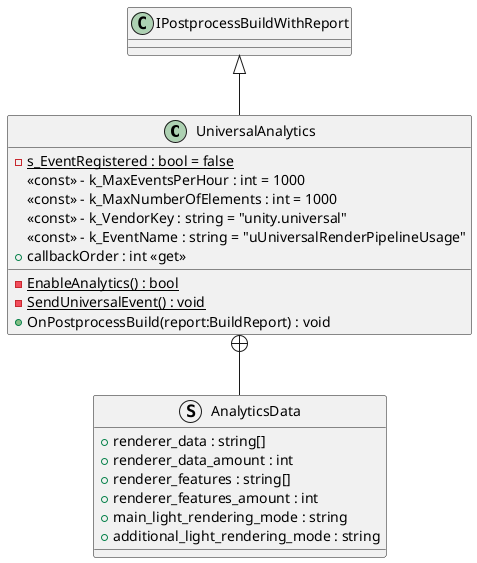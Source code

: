 @startuml
class UniversalAnalytics {
    {static} - s_EventRegistered : bool = false
    <<const>> - k_MaxEventsPerHour : int = 1000
    <<const>> - k_MaxNumberOfElements : int = 1000
    <<const>> - k_VendorKey : string = "unity.universal"
    <<const>> - k_EventName : string = "uUniversalRenderPipelineUsage"
    {static} - EnableAnalytics() : bool
    {static} - SendUniversalEvent() : void
    + callbackOrder : int <<get>>
    + OnPostprocessBuild(report:BuildReport) : void
}
struct AnalyticsData {
    + renderer_data : string[]
    + renderer_data_amount : int
    + renderer_features : string[]
    + renderer_features_amount : int
    + main_light_rendering_mode : string
    + additional_light_rendering_mode : string
}
IPostprocessBuildWithReport <|-- UniversalAnalytics
UniversalAnalytics +-- AnalyticsData
@enduml
